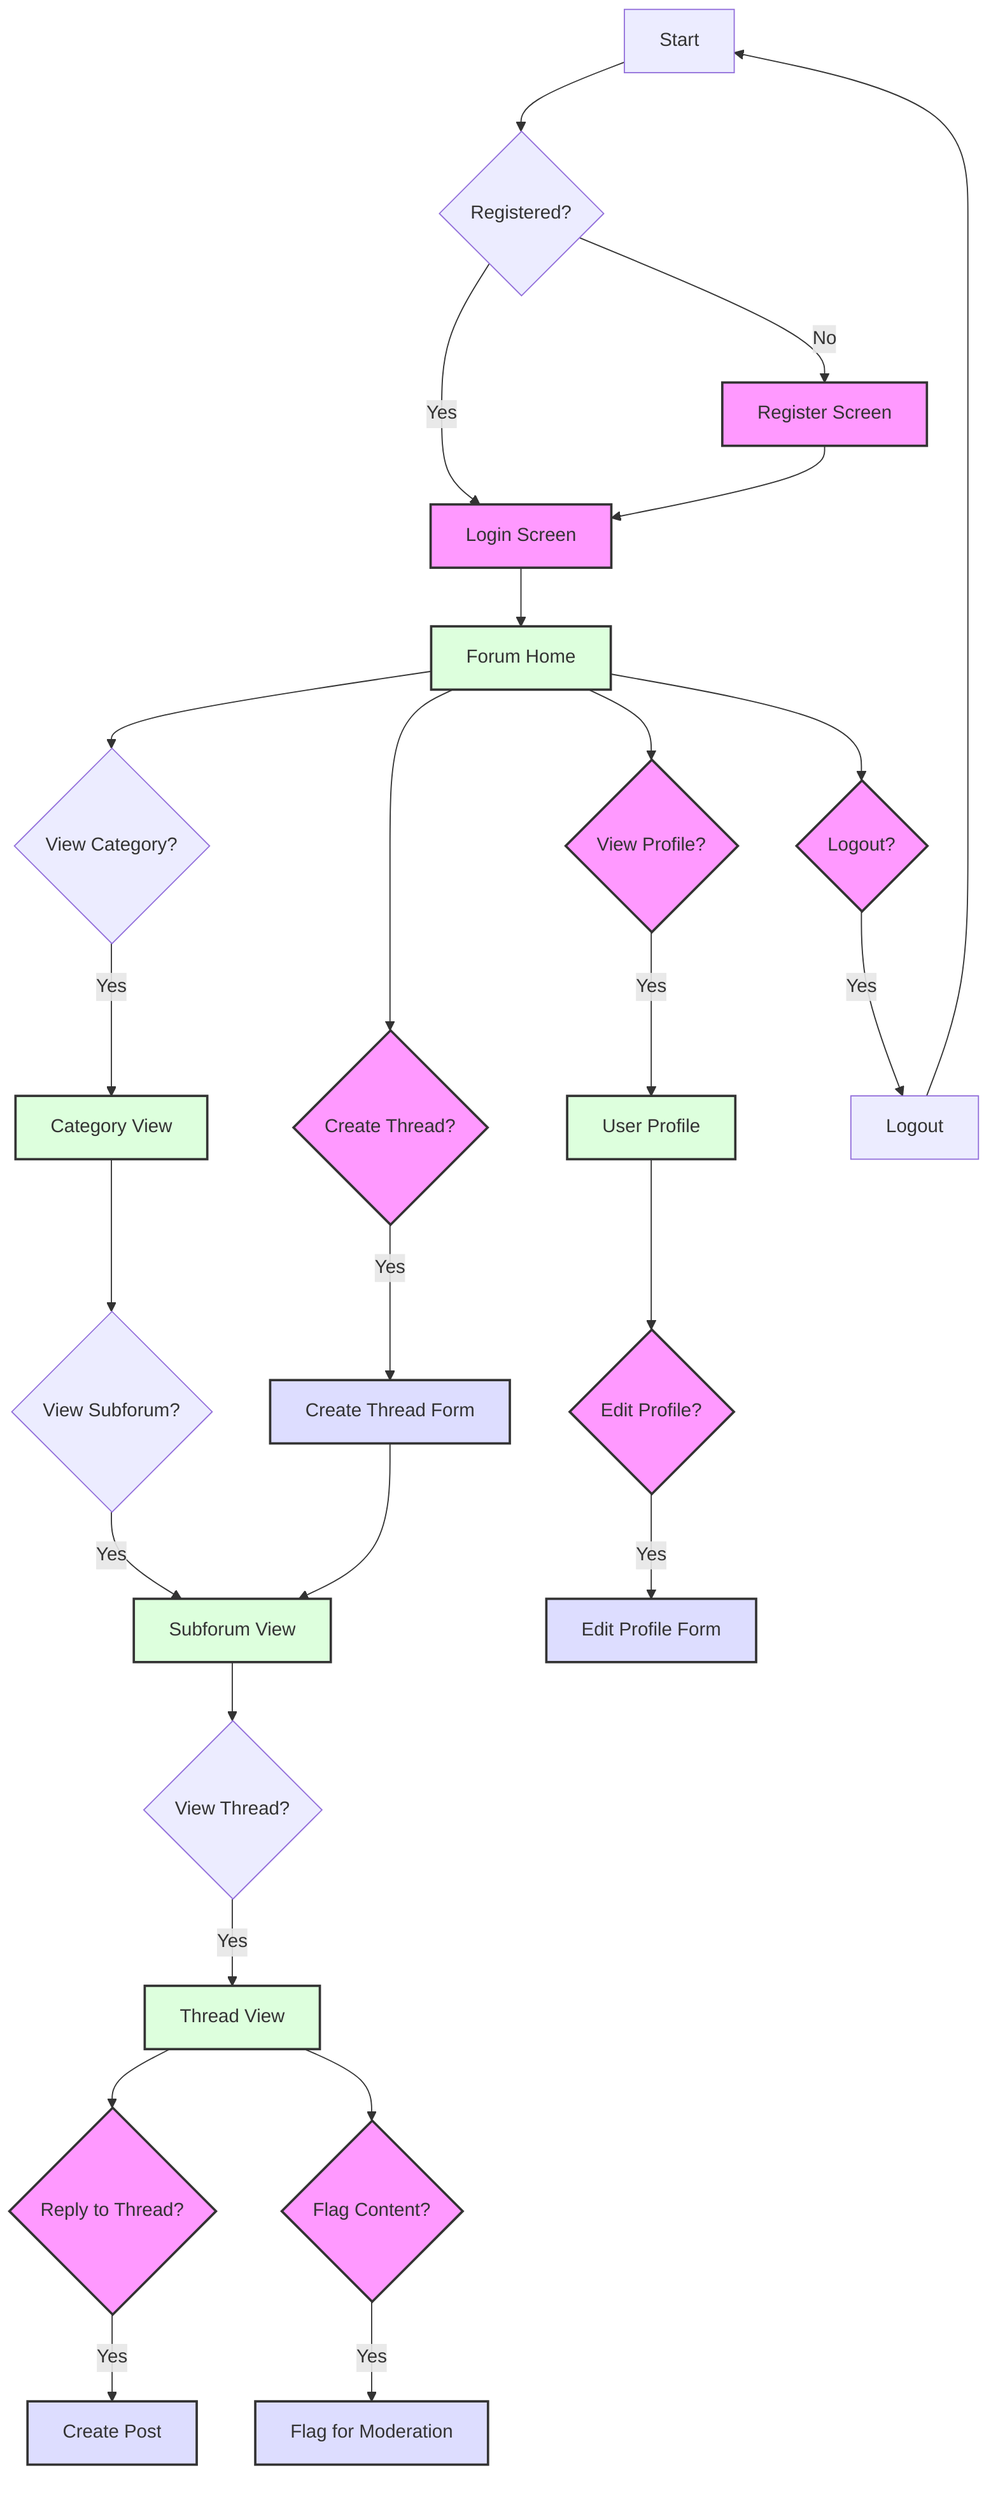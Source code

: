 graph TD
    A[Start] --> B{Registered?}
    B -->|No| C[Register Screen]
    B -->|Yes| D[Login Screen]
    C --> D
    D --> E[Forum Home]
    E --> F{View Category?}
    E --> G{Create Thread?}
    E --> H{View Profile?}
    F -->|Yes| I[Category View]
    I --> J{View Subforum?}
    J -->|Yes| K[Subforum View]
    K --> L{View Thread?}
    L -->|Yes| M[Thread View]
    M --> N{Reply to Thread?}
    N -->|Yes| O[Create Post]
    G -->|Yes| P[Create Thread Form]
    P --> K
    H -->|Yes| Q[User Profile]
    Q --> R{Edit Profile?}
    R -->|Yes| S[Edit Profile Form]
    M --> T{Flag Content?}
    T -->|Yes| U[Flag for Moderation]
    E --> V{Logout?}
    V -->|Yes| W[Logout]
    W --> A

    classDef userAction fill:#f9f,stroke:#333,stroke-width:2px;
    class C,D,G,H,N,R,T,V userAction;

    classDef viewState fill:#dfd,stroke:#333,stroke-width:2px;
    class E,I,K,M,Q viewState;

    classDef formState fill:#ddf,stroke:#333,stroke-width:2px;
    class O,P,S,U formState;